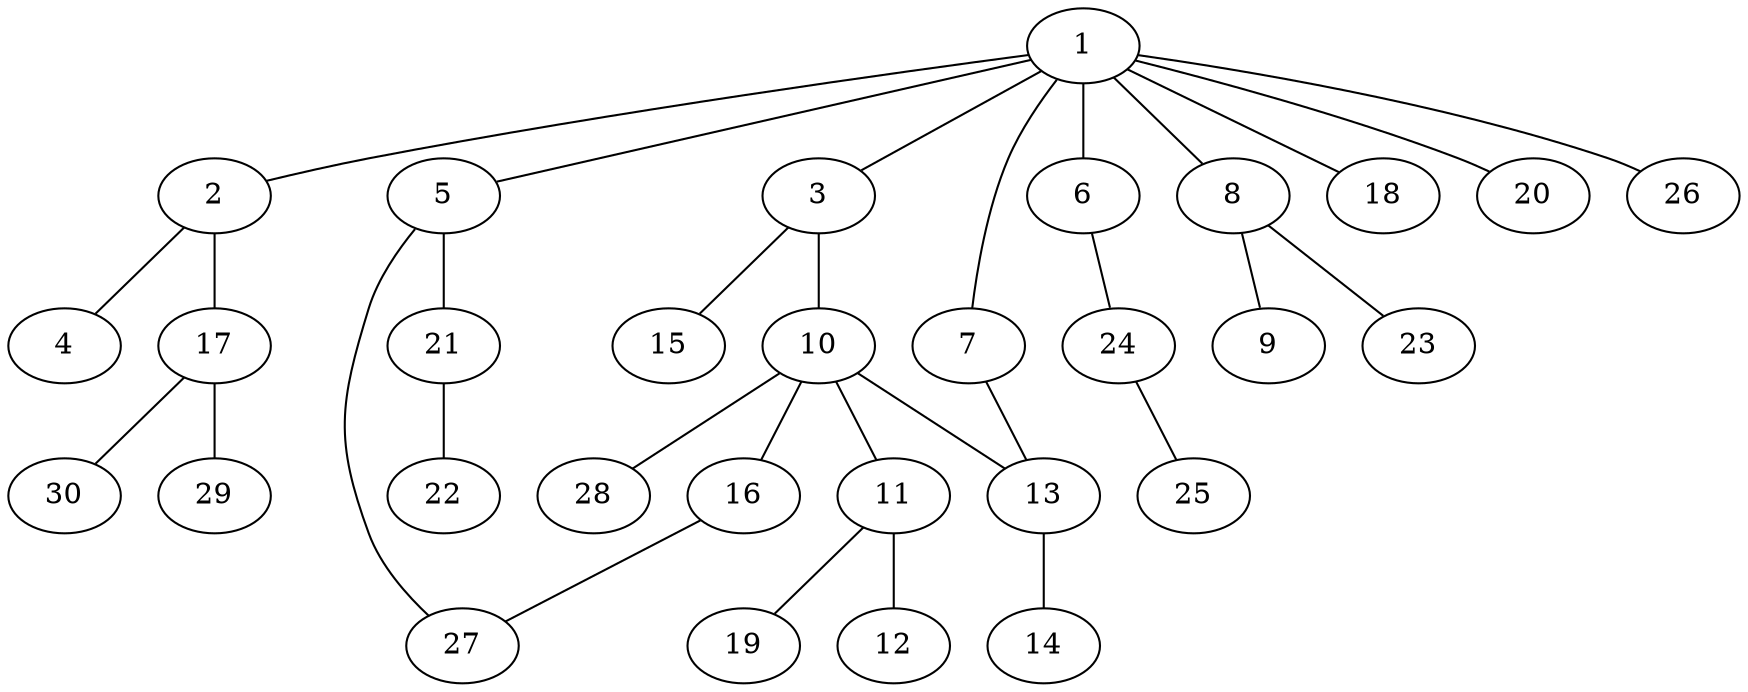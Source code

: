 graph graphname {1--2
1--3
1--5
1--6
1--7
1--8
1--18
1--20
1--26
2--4
2--17
3--10
3--15
5--21
5--27
6--24
7--13
8--9
8--23
10--11
10--13
10--16
10--28
11--12
11--19
13--14
16--27
17--29
17--30
21--22
24--25
}
